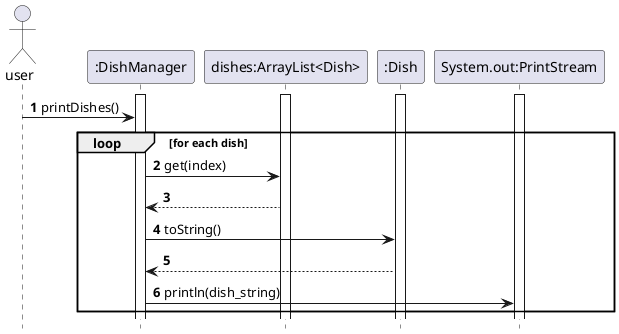 @startuml
'https://plantuml.com/sequence-diagram

autonumber
hide footbox

actor user
participant ":DishManager" as dishmanager
participant "dishes:ArrayList<Dish>" as dishes
participant ":Dish" as dish
participant "System.out:PrintStream" as out

activate dishmanager
activate dishes
activate dish
activate out

user -> dishmanager: printDishes()
group loop [for each dish]
dishmanager -> dishes: get(index)
dishes --> dishmanager
dishmanager -> dish: toString()
dish --> dishmanager
dishmanager -> out: println(dish_string)
end

@enduml